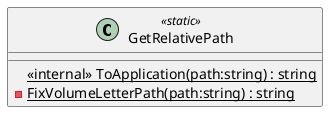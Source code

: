 @startuml
class GetRelativePath <<static>> {
    <<internal>> {static} ToApplication(path:string) : string
    {static} - FixVolumeLetterPath(path:string) : string
}
@enduml
